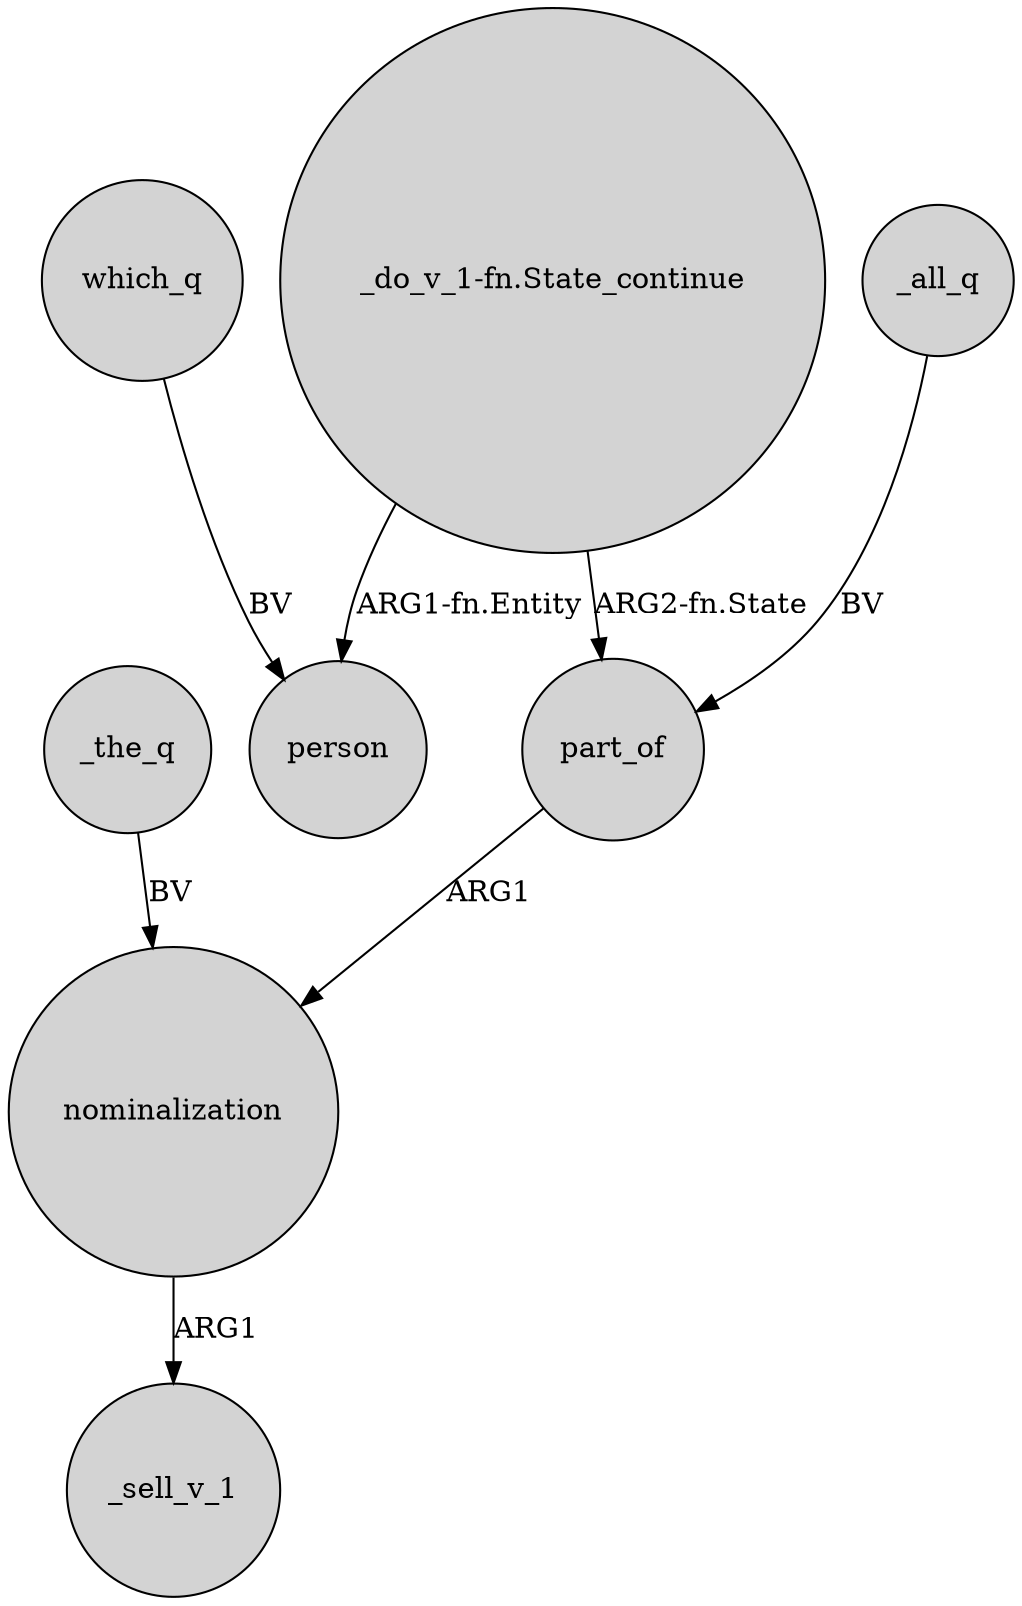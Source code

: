 digraph {
	node [shape=circle style=filled]
	_the_q -> nominalization [label=BV]
	"_do_v_1-fn.State_continue" -> part_of [label="ARG2-fn.State"]
	part_of -> nominalization [label=ARG1]
	_all_q -> part_of [label=BV]
	"_do_v_1-fn.State_continue" -> person [label="ARG1-fn.Entity"]
	which_q -> person [label=BV]
	nominalization -> _sell_v_1 [label=ARG1]
}
